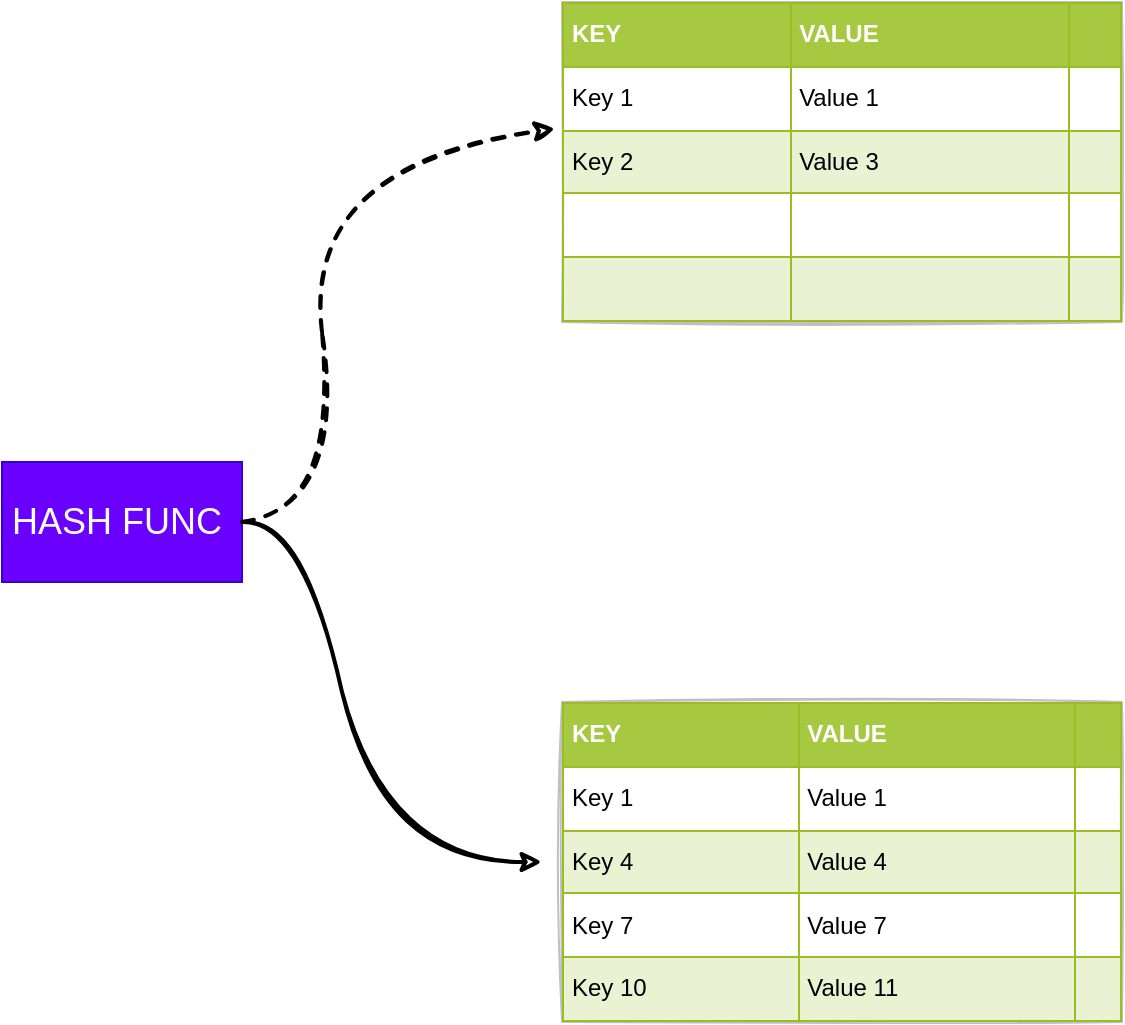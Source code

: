 <mxfile version="18.0.1" type="github">
  <diagram id="A9tr9WLA-wlN3uGVlHLO" name="第 1 页">
    <mxGraphModel dx="876" dy="635" grid="1" gridSize="10" guides="1" tooltips="1" connect="1" arrows="1" fold="1" page="1" pageScale="1" pageWidth="827" pageHeight="1169" math="0" shadow="0">
      <root>
        <mxCell id="0" />
        <mxCell id="1" parent="0" />
        <mxCell id="YkpYxOIq5BAym-oyH7O_-1" value="&lt;table border=&quot;1&quot; width=&quot;100%&quot; height=&quot;100%&quot; cellpadding=&quot;4&quot; style=&quot;width:100%;height:100%;border-collapse:collapse;&quot;&gt;&lt;tbody&gt;&lt;tr style=&quot;background-color:#A7C942;color:#ffffff;border:1px solid #98bf21;&quot;&gt;&lt;th align=&quot;left&quot;&gt;KEY&lt;/th&gt;&lt;th align=&quot;left&quot;&gt;VALUE&lt;/th&gt;&lt;th align=&quot;left&quot;&gt;&lt;/th&gt;&lt;/tr&gt;&lt;tr style=&quot;border:1px solid #98bf21;&quot;&gt;&lt;td&gt;Key 1&lt;/td&gt;&lt;td&gt;Value 1&lt;/td&gt;&lt;td&gt;&lt;/td&gt;&lt;/tr&gt;&lt;tr style=&quot;background-color:#EAF2D3;border:1px solid #98bf21;&quot;&gt;&lt;td&gt;Key 2&lt;/td&gt;&lt;td&gt;Value 3&lt;/td&gt;&lt;td&gt;&lt;/td&gt;&lt;/tr&gt;&lt;tr style=&quot;border:1px solid #98bf21;&quot;&gt;&lt;td&gt;&lt;/td&gt;&lt;td&gt;&lt;br&gt;&lt;/td&gt;&lt;td&gt;&lt;/td&gt;&lt;/tr&gt;&lt;tr style=&quot;background-color:#EAF2D3;border:1px solid #98bf21;&quot;&gt;&lt;td&gt;&lt;br&gt;&lt;/td&gt;&lt;td&gt;&lt;br&gt;&lt;/td&gt;&lt;td&gt;&lt;br&gt;&lt;/td&gt;&lt;/tr&gt;&lt;/tbody&gt;&lt;/table&gt;" style="text;html=1;strokeColor=#c0c0c0;fillColor=#ffffff;overflow=fill;rounded=0;sketch=1;" vertex="1" parent="1">
          <mxGeometry x="440" y="230" width="280" height="160" as="geometry" />
        </mxCell>
        <mxCell id="YkpYxOIq5BAym-oyH7O_-2" value="&lt;table border=&quot;1&quot; width=&quot;100%&quot; height=&quot;100%&quot; cellpadding=&quot;4&quot; style=&quot;width:100%;height:100%;border-collapse:collapse;&quot;&gt;&lt;tbody&gt;&lt;tr style=&quot;background-color:#A7C942;color:#ffffff;border:1px solid #98bf21;&quot;&gt;&lt;th align=&quot;left&quot;&gt;KEY&lt;/th&gt;&lt;th align=&quot;left&quot;&gt;VALUE&lt;/th&gt;&lt;th align=&quot;left&quot;&gt;&lt;/th&gt;&lt;/tr&gt;&lt;tr style=&quot;border:1px solid #98bf21;&quot;&gt;&lt;td&gt;Key 1&lt;/td&gt;&lt;td&gt;Value 1&lt;/td&gt;&lt;td&gt;&lt;/td&gt;&lt;/tr&gt;&lt;tr style=&quot;background-color:#EAF2D3;border:1px solid #98bf21;&quot;&gt;&lt;td&gt;Key 4&lt;/td&gt;&lt;td&gt;Value 4&lt;/td&gt;&lt;td&gt;&lt;/td&gt;&lt;/tr&gt;&lt;tr style=&quot;border:1px solid #98bf21;&quot;&gt;&lt;td&gt;Key 7&lt;/td&gt;&lt;td&gt;Value 7&lt;/td&gt;&lt;td&gt;&lt;/td&gt;&lt;/tr&gt;&lt;tr style=&quot;background-color:#EAF2D3;border:1px solid #98bf21;&quot;&gt;&lt;td&gt;Key 10&lt;/td&gt;&lt;td&gt;Value 11&lt;/td&gt;&lt;td&gt;&lt;br&gt;&lt;/td&gt;&lt;/tr&gt;&lt;/tbody&gt;&lt;/table&gt;" style="text;html=1;strokeColor=#c0c0c0;fillColor=#ffffff;overflow=fill;rounded=0;sketch=1;" vertex="1" parent="1">
          <mxGeometry x="440" y="580" width="280" height="160" as="geometry" />
        </mxCell>
        <mxCell id="YkpYxOIq5BAym-oyH7O_-3" value="&lt;font style=&quot;font-size: 18px;&quot;&gt;HASH FUNC&amp;nbsp;&lt;/font&gt;" style="rounded=0;whiteSpace=wrap;html=1;fillColor=#6a00ff;fontColor=#ffffff;strokeColor=#3700CC;" vertex="1" parent="1">
          <mxGeometry x="160" y="460" width="120" height="60" as="geometry" />
        </mxCell>
        <mxCell id="YkpYxOIq5BAym-oyH7O_-4" value="" style="curved=1;endArrow=classic;html=1;rounded=0;fontSize=18;exitX=1;exitY=0.5;exitDx=0;exitDy=0;entryX=-0.012;entryY=0.396;entryDx=0;entryDy=0;entryPerimeter=0;strokeWidth=2;dashed=1;sketch=1;" edge="1" parent="1" source="YkpYxOIq5BAym-oyH7O_-3" target="YkpYxOIq5BAym-oyH7O_-1">
          <mxGeometry width="50" height="50" relative="1" as="geometry">
            <mxPoint x="290" y="500" as="sourcePoint" />
            <mxPoint x="340" y="450" as="targetPoint" />
            <Array as="points">
              <mxPoint x="330" y="480" />
              <mxPoint x="310" y="310" />
            </Array>
          </mxGeometry>
        </mxCell>
        <mxCell id="YkpYxOIq5BAym-oyH7O_-5" value="" style="curved=1;endArrow=classic;html=1;rounded=0;fontSize=18;strokeWidth=2;sketch=1;" edge="1" parent="1">
          <mxGeometry width="50" height="50" relative="1" as="geometry">
            <mxPoint x="280" y="490" as="sourcePoint" />
            <mxPoint x="430" y="660" as="targetPoint" />
            <Array as="points">
              <mxPoint x="310" y="490" />
              <mxPoint x="350" y="660" />
            </Array>
          </mxGeometry>
        </mxCell>
      </root>
    </mxGraphModel>
  </diagram>
</mxfile>
